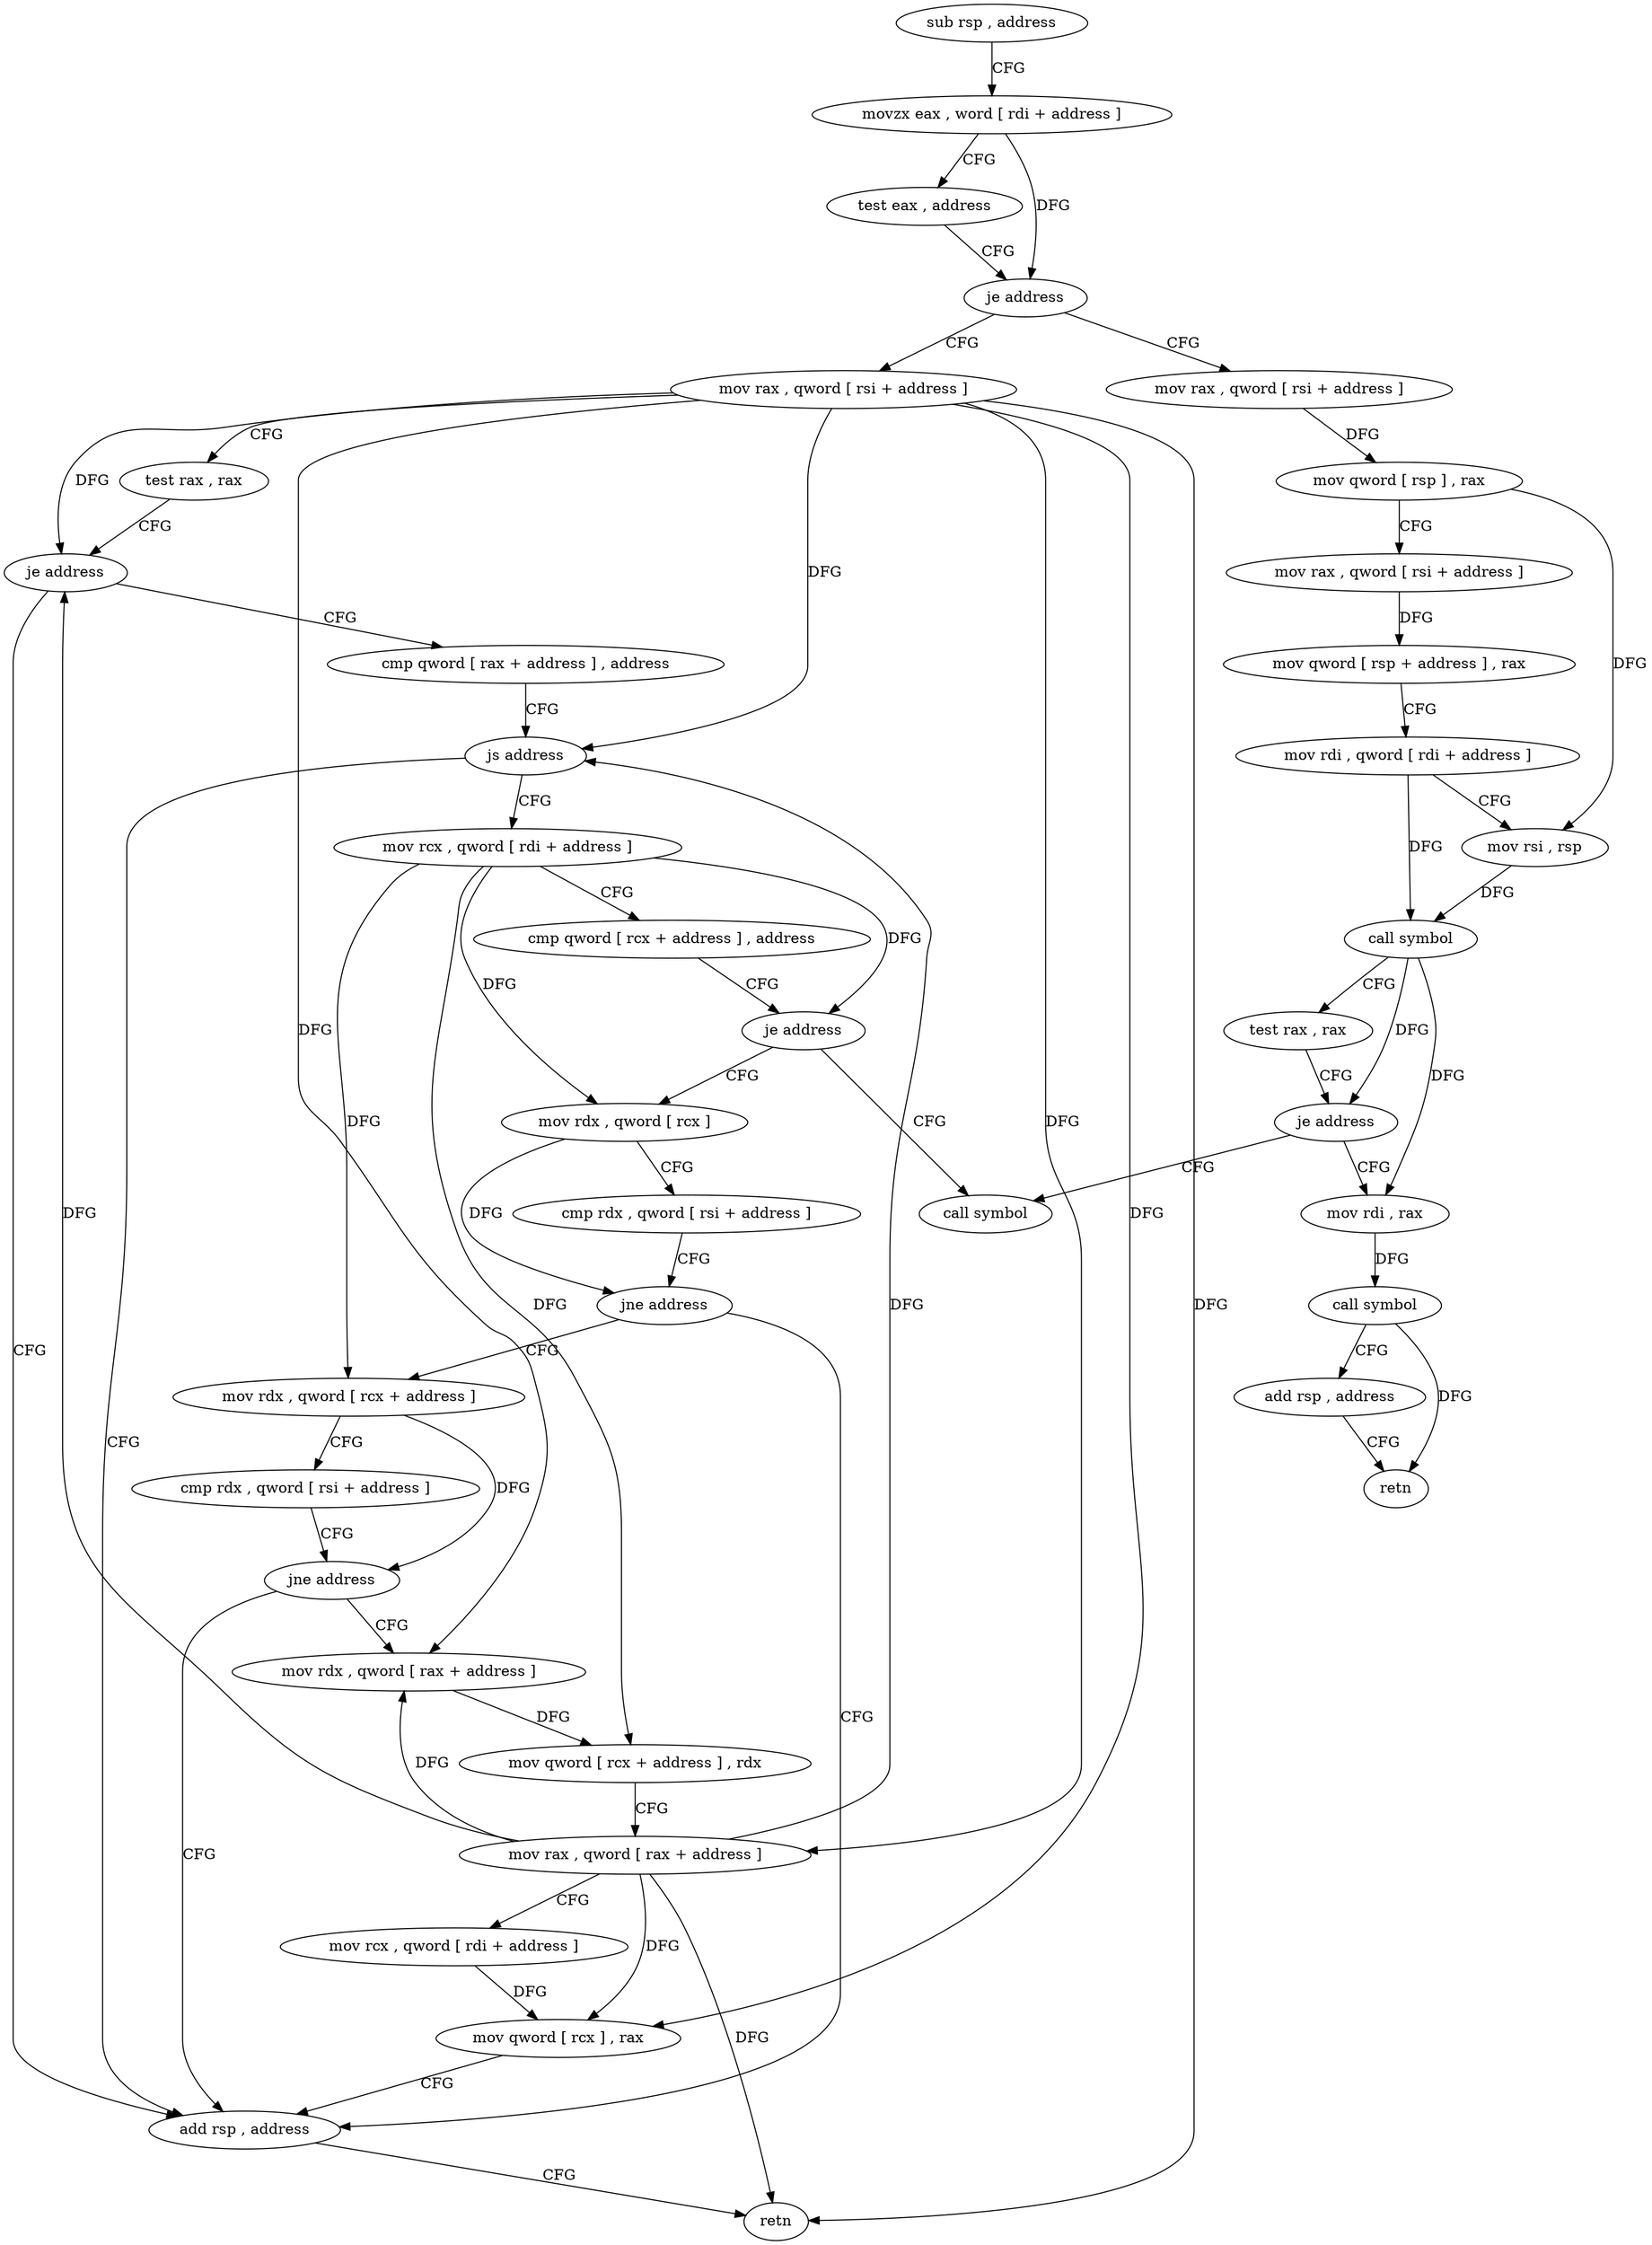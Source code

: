 digraph "func" {
"4212000" [label = "sub rsp , address" ]
"4212004" [label = "movzx eax , word [ rdi + address ]" ]
"4212008" [label = "test eax , address" ]
"4212013" [label = "je address" ]
"4212062" [label = "mov rax , qword [ rsi + address ]" ]
"4212015" [label = "mov rax , qword [ rsi + address ]" ]
"4212066" [label = "test rax , rax" ]
"4212069" [label = "je address" ]
"4212127" [label = "add rsp , address" ]
"4212071" [label = "cmp qword [ rax + address ] , address" ]
"4212019" [label = "mov qword [ rsp ] , rax" ]
"4212023" [label = "mov rax , qword [ rsi + address ]" ]
"4212027" [label = "mov qword [ rsp + address ] , rax" ]
"4212032" [label = "mov rdi , qword [ rdi + address ]" ]
"4212036" [label = "mov rsi , rsp" ]
"4212039" [label = "call symbol" ]
"4212044" [label = "test rax , rax" ]
"4212047" [label = "je address" ]
"4212132" [label = "call symbol" ]
"4212049" [label = "mov rdi , rax" ]
"4212131" [label = "retn" ]
"4212076" [label = "js address" ]
"4212078" [label = "mov rcx , qword [ rdi + address ]" ]
"4212052" [label = "call symbol" ]
"4212057" [label = "add rsp , address" ]
"4212061" [label = "retn" ]
"4212082" [label = "cmp qword [ rcx + address ] , address" ]
"4212087" [label = "je address" ]
"4212089" [label = "mov rdx , qword [ rcx ]" ]
"4212092" [label = "cmp rdx , qword [ rsi + address ]" ]
"4212096" [label = "jne address" ]
"4212098" [label = "mov rdx , qword [ rcx + address ]" ]
"4212102" [label = "cmp rdx , qword [ rsi + address ]" ]
"4212106" [label = "jne address" ]
"4212108" [label = "mov rdx , qword [ rax + address ]" ]
"4212112" [label = "mov qword [ rcx + address ] , rdx" ]
"4212116" [label = "mov rax , qword [ rax + address ]" ]
"4212120" [label = "mov rcx , qword [ rdi + address ]" ]
"4212124" [label = "mov qword [ rcx ] , rax" ]
"4212000" -> "4212004" [ label = "CFG" ]
"4212004" -> "4212008" [ label = "CFG" ]
"4212004" -> "4212013" [ label = "DFG" ]
"4212008" -> "4212013" [ label = "CFG" ]
"4212013" -> "4212062" [ label = "CFG" ]
"4212013" -> "4212015" [ label = "CFG" ]
"4212062" -> "4212066" [ label = "CFG" ]
"4212062" -> "4212069" [ label = "DFG" ]
"4212062" -> "4212131" [ label = "DFG" ]
"4212062" -> "4212076" [ label = "DFG" ]
"4212062" -> "4212108" [ label = "DFG" ]
"4212062" -> "4212116" [ label = "DFG" ]
"4212062" -> "4212124" [ label = "DFG" ]
"4212015" -> "4212019" [ label = "DFG" ]
"4212066" -> "4212069" [ label = "CFG" ]
"4212069" -> "4212127" [ label = "CFG" ]
"4212069" -> "4212071" [ label = "CFG" ]
"4212127" -> "4212131" [ label = "CFG" ]
"4212071" -> "4212076" [ label = "CFG" ]
"4212019" -> "4212023" [ label = "CFG" ]
"4212019" -> "4212036" [ label = "DFG" ]
"4212023" -> "4212027" [ label = "DFG" ]
"4212027" -> "4212032" [ label = "CFG" ]
"4212032" -> "4212036" [ label = "CFG" ]
"4212032" -> "4212039" [ label = "DFG" ]
"4212036" -> "4212039" [ label = "DFG" ]
"4212039" -> "4212044" [ label = "CFG" ]
"4212039" -> "4212047" [ label = "DFG" ]
"4212039" -> "4212049" [ label = "DFG" ]
"4212044" -> "4212047" [ label = "CFG" ]
"4212047" -> "4212132" [ label = "CFG" ]
"4212047" -> "4212049" [ label = "CFG" ]
"4212049" -> "4212052" [ label = "DFG" ]
"4212076" -> "4212127" [ label = "CFG" ]
"4212076" -> "4212078" [ label = "CFG" ]
"4212078" -> "4212082" [ label = "CFG" ]
"4212078" -> "4212087" [ label = "DFG" ]
"4212078" -> "4212089" [ label = "DFG" ]
"4212078" -> "4212098" [ label = "DFG" ]
"4212078" -> "4212112" [ label = "DFG" ]
"4212052" -> "4212057" [ label = "CFG" ]
"4212052" -> "4212061" [ label = "DFG" ]
"4212057" -> "4212061" [ label = "CFG" ]
"4212082" -> "4212087" [ label = "CFG" ]
"4212087" -> "4212132" [ label = "CFG" ]
"4212087" -> "4212089" [ label = "CFG" ]
"4212089" -> "4212092" [ label = "CFG" ]
"4212089" -> "4212096" [ label = "DFG" ]
"4212092" -> "4212096" [ label = "CFG" ]
"4212096" -> "4212127" [ label = "CFG" ]
"4212096" -> "4212098" [ label = "CFG" ]
"4212098" -> "4212102" [ label = "CFG" ]
"4212098" -> "4212106" [ label = "DFG" ]
"4212102" -> "4212106" [ label = "CFG" ]
"4212106" -> "4212127" [ label = "CFG" ]
"4212106" -> "4212108" [ label = "CFG" ]
"4212108" -> "4212112" [ label = "DFG" ]
"4212112" -> "4212116" [ label = "CFG" ]
"4212116" -> "4212120" [ label = "CFG" ]
"4212116" -> "4212069" [ label = "DFG" ]
"4212116" -> "4212076" [ label = "DFG" ]
"4212116" -> "4212108" [ label = "DFG" ]
"4212116" -> "4212131" [ label = "DFG" ]
"4212116" -> "4212124" [ label = "DFG" ]
"4212120" -> "4212124" [ label = "DFG" ]
"4212124" -> "4212127" [ label = "CFG" ]
}
